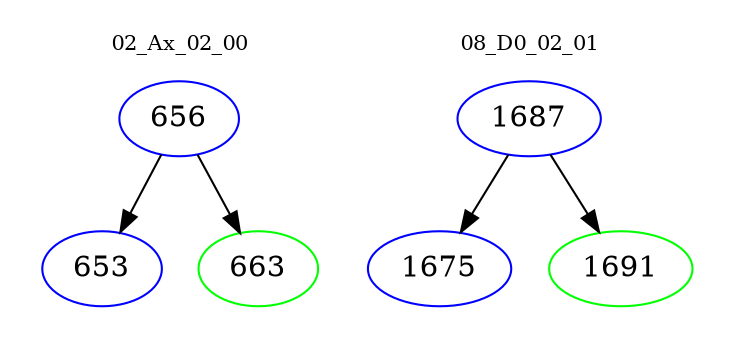 digraph{
subgraph cluster_0 {
color = white
label = "02_Ax_02_00";
fontsize=10;
T0_656 [label="656", color="blue"]
T0_656 -> T0_653 [color="black"]
T0_653 [label="653", color="blue"]
T0_656 -> T0_663 [color="black"]
T0_663 [label="663", color="green"]
}
subgraph cluster_1 {
color = white
label = "08_D0_02_01";
fontsize=10;
T1_1687 [label="1687", color="blue"]
T1_1687 -> T1_1675 [color="black"]
T1_1675 [label="1675", color="blue"]
T1_1687 -> T1_1691 [color="black"]
T1_1691 [label="1691", color="green"]
}
}
